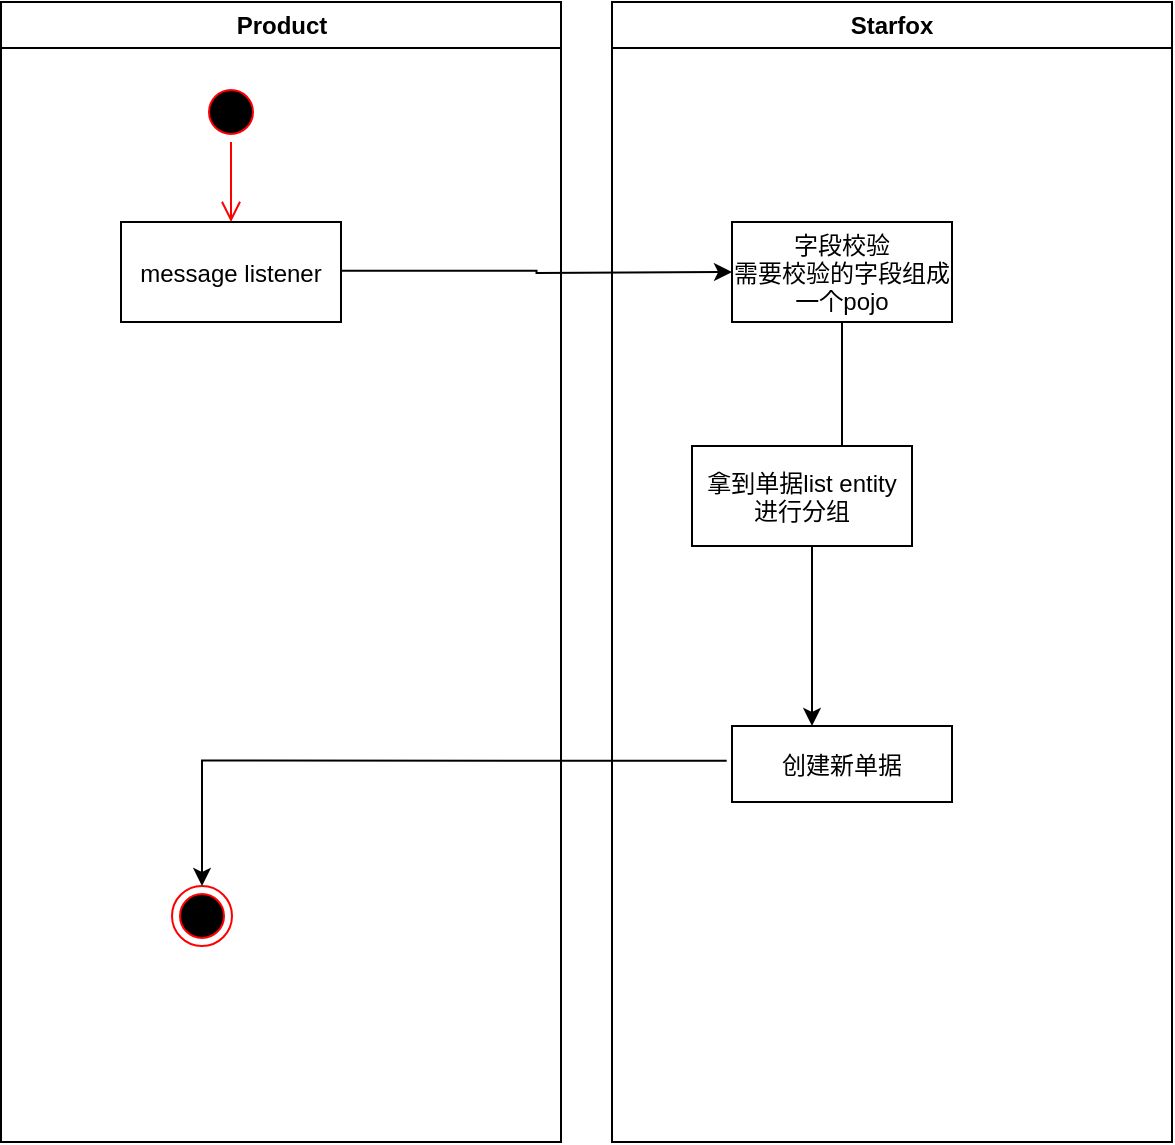 <mxfile version="18.0.5" type="github">
  <diagram name="Page-1" id="e7e014a7-5840-1c2e-5031-d8a46d1fe8dd">
    <mxGraphModel dx="1069" dy="624" grid="1" gridSize="10" guides="1" tooltips="1" connect="1" arrows="1" fold="1" page="1" pageScale="1" pageWidth="1169" pageHeight="826" background="none" math="0" shadow="0">
      <root>
        <mxCell id="0" />
        <mxCell id="1" parent="0" />
        <mxCell id="2" value="Product" style="swimlane;whiteSpace=wrap" parent="1" vertex="1">
          <mxGeometry x="164.5" y="128" width="280" height="570" as="geometry" />
        </mxCell>
        <mxCell id="5" value="" style="ellipse;shape=startState;fillColor=#000000;strokeColor=#ff0000;" parent="2" vertex="1">
          <mxGeometry x="100" y="40" width="30" height="30" as="geometry" />
        </mxCell>
        <mxCell id="6" value="" style="edgeStyle=elbowEdgeStyle;elbow=horizontal;verticalAlign=bottom;endArrow=open;endSize=8;strokeColor=#FF0000;endFill=1;rounded=0" parent="2" source="5" target="7" edge="1">
          <mxGeometry x="100" y="40" as="geometry">
            <mxPoint x="115" y="110" as="targetPoint" />
          </mxGeometry>
        </mxCell>
        <mxCell id="7" value="message listener" style="" parent="2" vertex="1">
          <mxGeometry x="60" y="110" width="110" height="50" as="geometry" />
        </mxCell>
        <mxCell id="38" value="" style="ellipse;shape=endState;fillColor=#000000;strokeColor=#ff0000" parent="2" vertex="1">
          <mxGeometry x="85.5" y="442" width="30" height="30" as="geometry" />
        </mxCell>
        <mxCell id="3" value="Starfox" style="swimlane;whiteSpace=wrap" parent="1" vertex="1">
          <mxGeometry x="470" y="128" width="280" height="570" as="geometry" />
        </mxCell>
        <mxCell id="QH29gUCI2UGYwugb61in-42" style="edgeStyle=orthogonalEdgeStyle;rounded=0;orthogonalLoop=1;jettySize=auto;html=1;exitX=0.5;exitY=1;exitDx=0;exitDy=0;entryX=0.5;entryY=0;entryDx=0;entryDy=0;" edge="1" parent="3" source="18" target="30">
          <mxGeometry relative="1" as="geometry">
            <Array as="points">
              <mxPoint x="115" y="242" />
              <mxPoint x="95" y="242" />
            </Array>
          </mxGeometry>
        </mxCell>
        <mxCell id="18" value="字段校验&#xa;需要校验的字段组成&#xa;一个pojo" style="" parent="3" vertex="1">
          <mxGeometry x="60" y="110" width="110" height="50" as="geometry" />
        </mxCell>
        <mxCell id="30" value="拿到单据list entity&#xa;进行分组" style="" parent="3" vertex="1">
          <mxGeometry x="40" y="222" width="110" height="50" as="geometry" />
        </mxCell>
        <mxCell id="8" value="创建新单据" style="" parent="3" vertex="1">
          <mxGeometry x="60" y="362" width="110" height="38" as="geometry" />
        </mxCell>
        <mxCell id="QH29gUCI2UGYwugb61in-43" style="edgeStyle=orthogonalEdgeStyle;rounded=0;orthogonalLoop=1;jettySize=auto;html=1;" edge="1" parent="3">
          <mxGeometry relative="1" as="geometry">
            <mxPoint x="95" y="272" as="sourcePoint" />
            <mxPoint x="100" y="362" as="targetPoint" />
            <Array as="points">
              <mxPoint x="100" y="272" />
            </Array>
          </mxGeometry>
        </mxCell>
        <mxCell id="QH29gUCI2UGYwugb61in-41" style="edgeStyle=orthogonalEdgeStyle;rounded=0;orthogonalLoop=1;jettySize=auto;html=1;exitX=1.001;exitY=0.487;exitDx=0;exitDy=0;exitPerimeter=0;" edge="1" parent="1" source="7">
          <mxGeometry relative="1" as="geometry">
            <mxPoint x="530" y="263" as="targetPoint" />
          </mxGeometry>
        </mxCell>
        <mxCell id="QH29gUCI2UGYwugb61in-46" style="edgeStyle=orthogonalEdgeStyle;rounded=0;orthogonalLoop=1;jettySize=auto;html=1;exitX=-0.024;exitY=0.456;exitDx=0;exitDy=0;exitPerimeter=0;" edge="1" parent="1" source="8" target="38">
          <mxGeometry relative="1" as="geometry">
            <mxPoint x="480" y="509" as="sourcePoint" />
          </mxGeometry>
        </mxCell>
      </root>
    </mxGraphModel>
  </diagram>
</mxfile>
